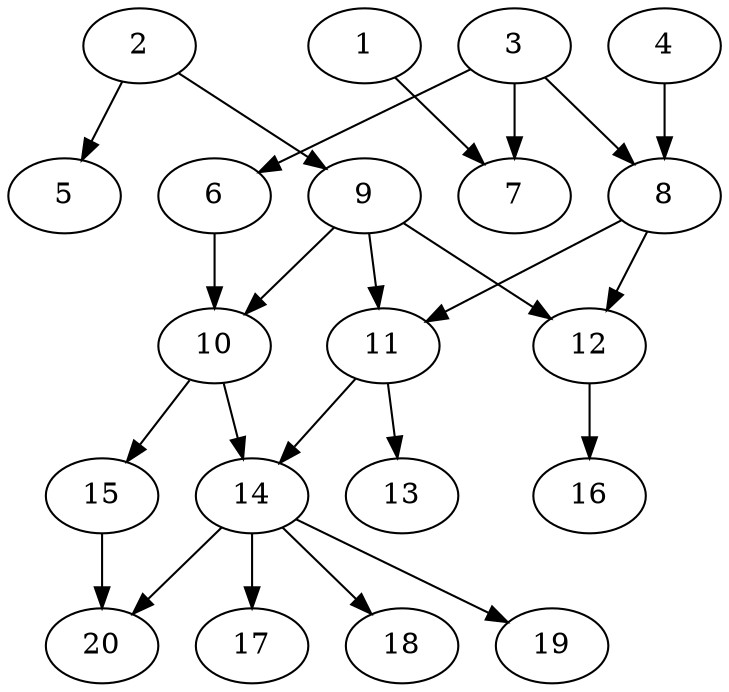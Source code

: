 // DAG automatically generated by daggen at Wed Jul 24 22:10:09 2019
// ./daggen --dot -n 20 --ccr 0.5 --fat 0.5 --regular 0.5 --density 0.5 --mindata 5242880 --maxdata 52428800 
digraph G {
  1 [size="45596672", alpha="0.01", expect_size="22798336"] 
  1 -> 7 [size ="22798336"]
  2 [size="76472320", alpha="0.10", expect_size="38236160"] 
  2 -> 5 [size ="38236160"]
  2 -> 9 [size ="38236160"]
  3 [size="81551360", alpha="0.14", expect_size="40775680"] 
  3 -> 6 [size ="40775680"]
  3 -> 7 [size ="40775680"]
  3 -> 8 [size ="40775680"]
  4 [size="62121984", alpha="0.10", expect_size="31060992"] 
  4 -> 8 [size ="31060992"]
  5 [size="65957888", alpha="0.08", expect_size="32978944"] 
  6 [size="83654656", alpha="0.12", expect_size="41827328"] 
  6 -> 10 [size ="41827328"]
  7 [size="84408320", alpha="0.12", expect_size="42204160"] 
  8 [size="64516096", alpha="0.20", expect_size="32258048"] 
  8 -> 11 [size ="32258048"]
  8 -> 12 [size ="32258048"]
  9 [size="92944384", alpha="0.12", expect_size="46472192"] 
  9 -> 10 [size ="46472192"]
  9 -> 11 [size ="46472192"]
  9 -> 12 [size ="46472192"]
  10 [size="72818688", alpha="0.04", expect_size="36409344"] 
  10 -> 14 [size ="36409344"]
  10 -> 15 [size ="36409344"]
  11 [size="55764992", alpha="0.13", expect_size="27882496"] 
  11 -> 13 [size ="27882496"]
  11 -> 14 [size ="27882496"]
  12 [size="61392896", alpha="0.08", expect_size="30696448"] 
  12 -> 16 [size ="30696448"]
  13 [size="15167488", alpha="0.03", expect_size="7583744"] 
  14 [size="83269632", alpha="0.05", expect_size="41634816"] 
  14 -> 17 [size ="41634816"]
  14 -> 18 [size ="41634816"]
  14 -> 19 [size ="41634816"]
  14 -> 20 [size ="41634816"]
  15 [size="37646336", alpha="0.15", expect_size="18823168"] 
  15 -> 20 [size ="18823168"]
  16 [size="75943936", alpha="0.00", expect_size="37971968"] 
  17 [size="40273920", alpha="0.11", expect_size="20136960"] 
  18 [size="95090688", alpha="0.01", expect_size="47545344"] 
  19 [size="92870656", alpha="0.15", expect_size="46435328"] 
  20 [size="54183936", alpha="0.14", expect_size="27091968"] 
}
